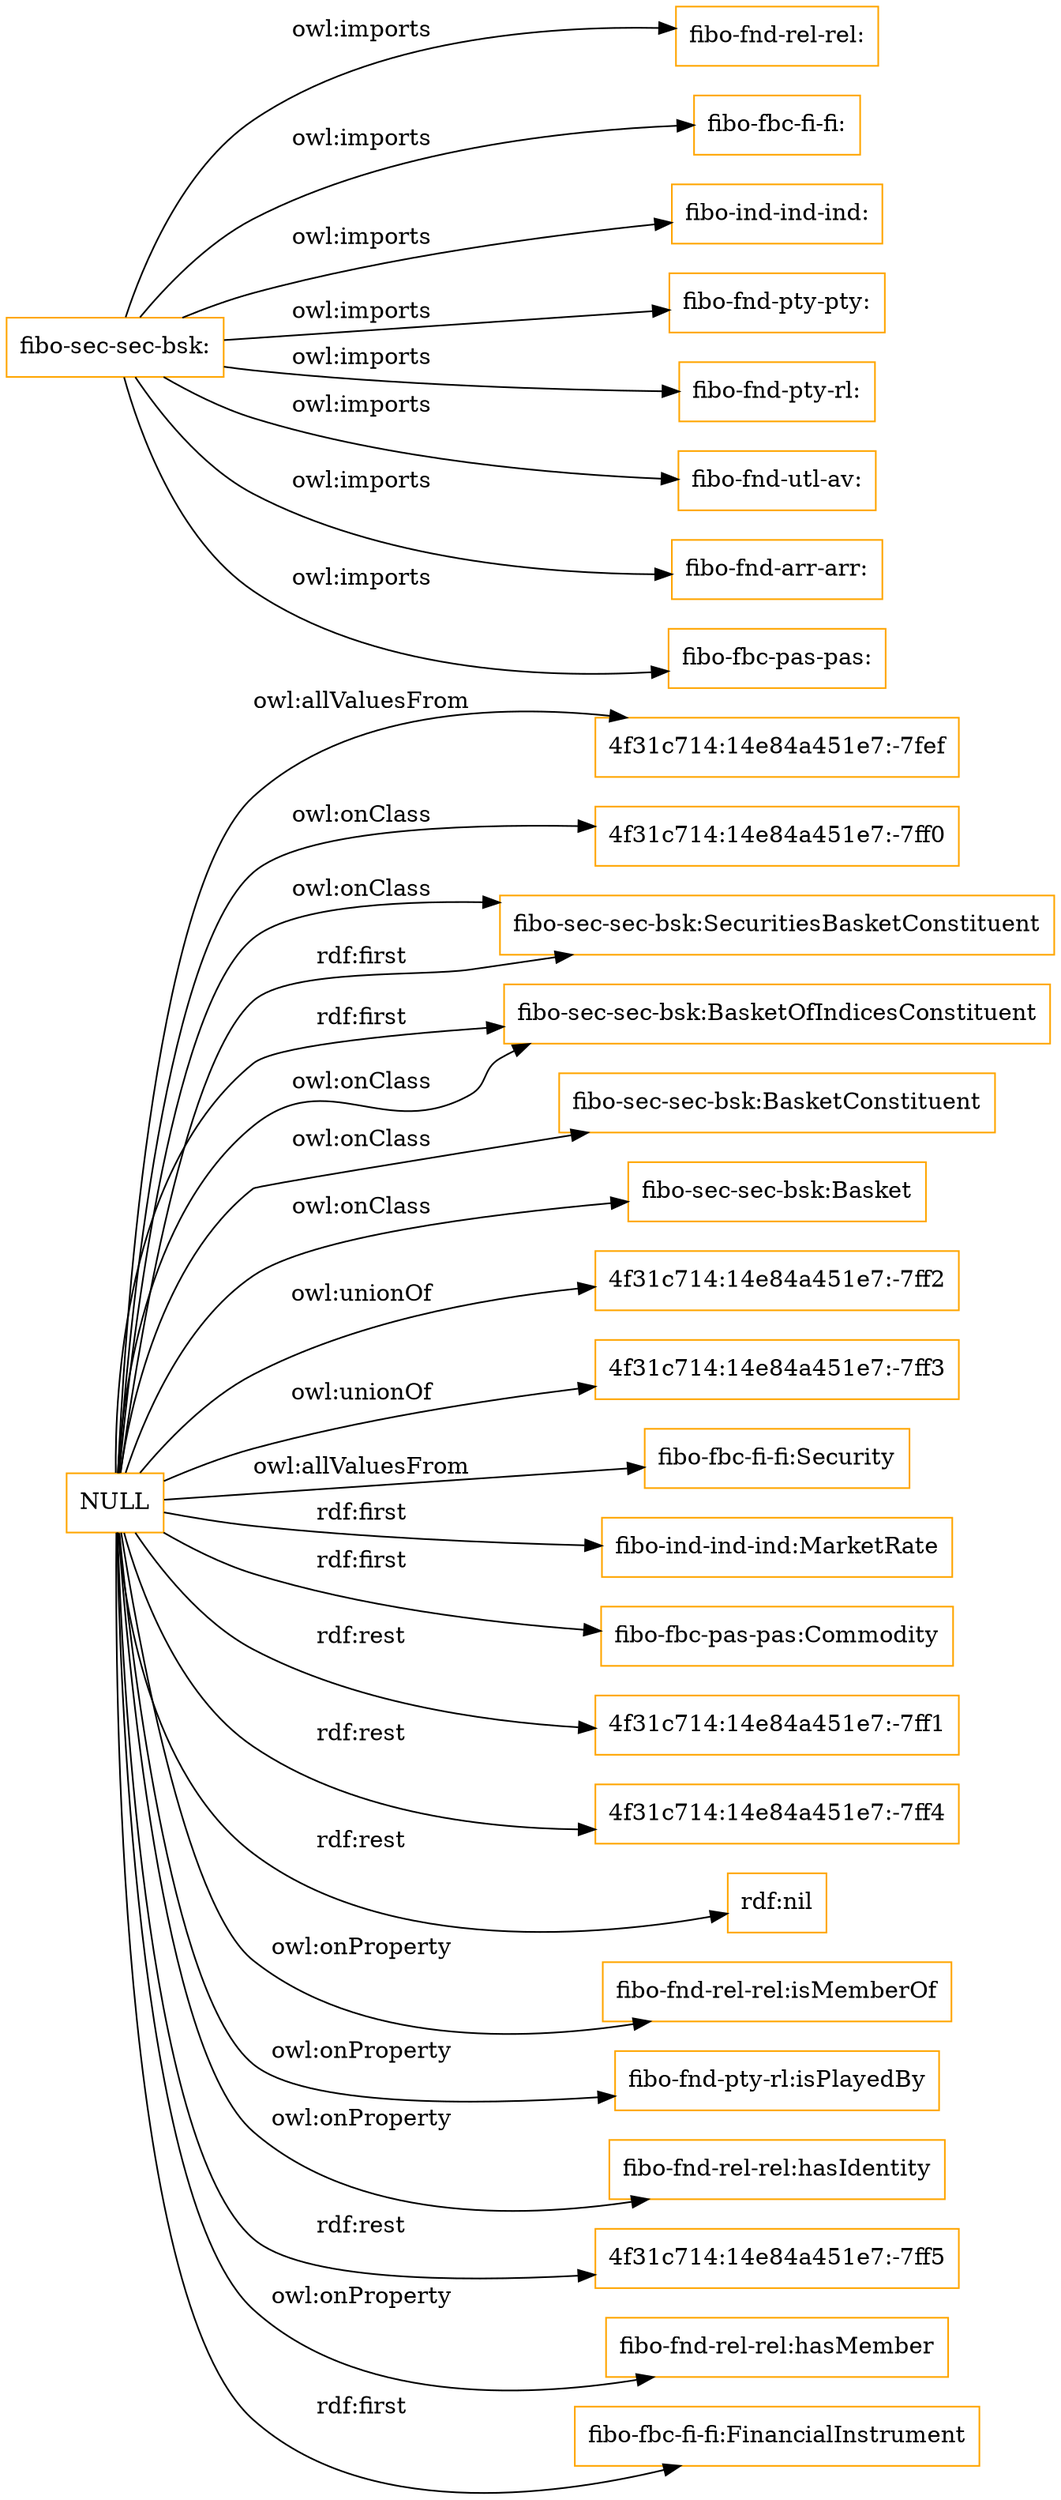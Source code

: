 digraph ar2dtool_diagram { 
rankdir=LR;
size="1501"
node [shape = rectangle, color="orange"]; "4f31c714:14e84a451e7:-7fef" "4f31c714:14e84a451e7:-7ff0" "fibo-sec-sec-bsk:SecuritiesBasketConstituent" "fibo-sec-sec-bsk:BasketOfIndicesConstituent" "fibo-sec-sec-bsk:BasketConstituent" "fibo-sec-sec-bsk:Basket" ; /*classes style*/
	"NULL" -> "4f31c714:14e84a451e7:-7ff2" [ label = "owl:unionOf" ];
	"NULL" -> "4f31c714:14e84a451e7:-7ff3" [ label = "owl:unionOf" ];
	"NULL" -> "fibo-fbc-fi-fi:Security" [ label = "owl:allValuesFrom" ];
	"NULL" -> "fibo-ind-ind-ind:MarketRate" [ label = "rdf:first" ];
	"NULL" -> "fibo-fbc-pas-pas:Commodity" [ label = "rdf:first" ];
	"NULL" -> "4f31c714:14e84a451e7:-7ff1" [ label = "rdf:rest" ];
	"NULL" -> "4f31c714:14e84a451e7:-7ff4" [ label = "rdf:rest" ];
	"NULL" -> "fibo-sec-sec-bsk:BasketConstituent" [ label = "owl:onClass" ];
	"NULL" -> "fibo-sec-sec-bsk:BasketOfIndicesConstituent" [ label = "rdf:first" ];
	"NULL" -> "4f31c714:14e84a451e7:-7ff0" [ label = "owl:onClass" ];
	"NULL" -> "fibo-sec-sec-bsk:SecuritiesBasketConstituent" [ label = "owl:onClass" ];
	"NULL" -> "rdf:nil" [ label = "rdf:rest" ];
	"NULL" -> "fibo-fnd-rel-rel:isMemberOf" [ label = "owl:onProperty" ];
	"NULL" -> "4f31c714:14e84a451e7:-7fef" [ label = "owl:allValuesFrom" ];
	"NULL" -> "fibo-fnd-pty-rl:isPlayedBy" [ label = "owl:onProperty" ];
	"NULL" -> "fibo-fnd-rel-rel:hasIdentity" [ label = "owl:onProperty" ];
	"NULL" -> "fibo-sec-sec-bsk:BasketOfIndicesConstituent" [ label = "owl:onClass" ];
	"NULL" -> "4f31c714:14e84a451e7:-7ff5" [ label = "rdf:rest" ];
	"NULL" -> "fibo-sec-sec-bsk:Basket" [ label = "owl:onClass" ];
	"NULL" -> "fibo-fnd-rel-rel:hasMember" [ label = "owl:onProperty" ];
	"NULL" -> "fibo-fbc-fi-fi:FinancialInstrument" [ label = "rdf:first" ];
	"NULL" -> "fibo-sec-sec-bsk:SecuritiesBasketConstituent" [ label = "rdf:first" ];
	"fibo-sec-sec-bsk:" -> "fibo-fnd-rel-rel:" [ label = "owl:imports" ];
	"fibo-sec-sec-bsk:" -> "fibo-fbc-fi-fi:" [ label = "owl:imports" ];
	"fibo-sec-sec-bsk:" -> "fibo-ind-ind-ind:" [ label = "owl:imports" ];
	"fibo-sec-sec-bsk:" -> "fibo-fnd-pty-pty:" [ label = "owl:imports" ];
	"fibo-sec-sec-bsk:" -> "fibo-fnd-pty-rl:" [ label = "owl:imports" ];
	"fibo-sec-sec-bsk:" -> "fibo-fnd-utl-av:" [ label = "owl:imports" ];
	"fibo-sec-sec-bsk:" -> "fibo-fnd-arr-arr:" [ label = "owl:imports" ];
	"fibo-sec-sec-bsk:" -> "fibo-fbc-pas-pas:" [ label = "owl:imports" ];

}
